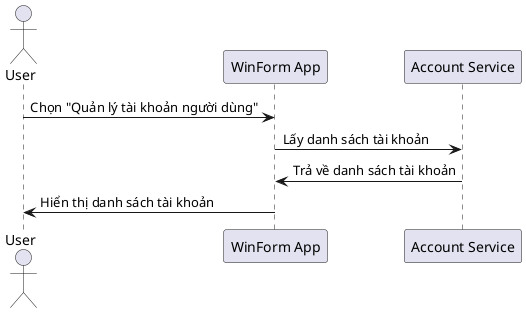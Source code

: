 @startuml
actor User
participant "WinForm App" as App
participant "Account Service" as AccountService

User -> App: Chọn "Quản lý tài khoản người dùng"
App -> AccountService: Lấy danh sách tài khoản
AccountService -> App: Trả về danh sách tài khoản
App -> User: Hiển thị danh sách tài khoản
@enduml
